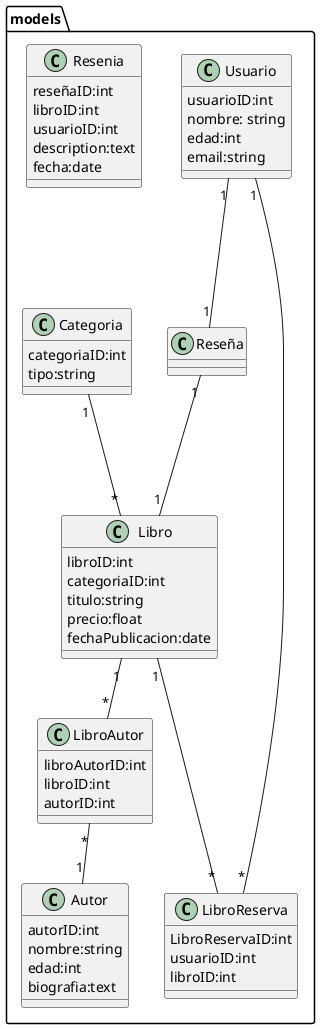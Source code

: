 @startuml
    class models.Usuario{
        usuarioID:int
        nombre: string
        edad:int
        email:string
    }

    class models.Libro{
        libroID:int
        categoriaID:int
        titulo:string
        precio:float
        fechaPublicacion:date        
    }


    class models.Resenia{
        reseñaID:int
        libroID:int
        usuarioID:int
        description:text
        fecha:date
    }

    class models.Autor{
        autorID:int
        nombre:string
        edad:int
        biografia:text
    }

    class models.LibroAutor{
        libroAutorID:int
        libroID:int
        autorID:int
    }

    class models.Categoria{
        categoriaID:int
        tipo:string
    }

    class models.LibroReserva{
        LibroReservaID:int
        usuarioID:int
        libroID:int
    }


    models.LibroAutor "*"--"1" models.Autor
    models.Libro "1"--"*" models.LibroAutor
    models.Categoria "1"--- "*" models.Libro
    models.Reseña "1"--- "1" models.Libro
    models.Usuario "1"--- "1" models.Reseña

    models.LibroReserva "*"--- "1" models.Usuario
    models.Libro "1"--- "*" models.LibroReserva
    
    
@enduml
